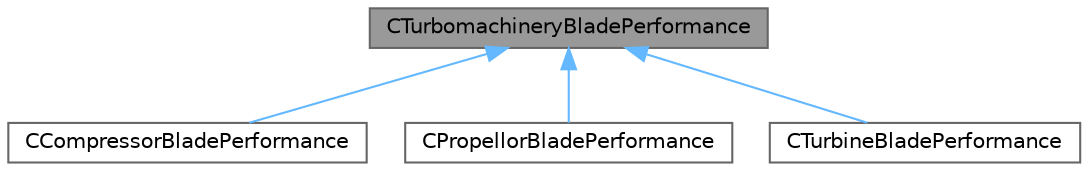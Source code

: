 digraph "CTurbomachineryBladePerformance"
{
 // LATEX_PDF_SIZE
  bgcolor="transparent";
  edge [fontname=Helvetica,fontsize=10,labelfontname=Helvetica,labelfontsize=10];
  node [fontname=Helvetica,fontsize=10,shape=box,height=0.2,width=0.4];
  Node1 [id="Node000001",label="CTurbomachineryBladePerformance",height=0.2,width=0.4,color="gray40", fillcolor="grey60", style="filled", fontcolor="black",tooltip="Class containing additional states and performance calculation routines for blades in different turbo..."];
  Node1 -> Node2 [id="edge1_Node000001_Node000002",dir="back",color="steelblue1",style="solid",tooltip=" "];
  Node2 [id="Node000002",label="CCompressorBladePerformance",height=0.2,width=0.4,color="gray40", fillcolor="white", style="filled",URL="$classCCompressorBladePerformance.html",tooltip=" "];
  Node1 -> Node3 [id="edge2_Node000001_Node000003",dir="back",color="steelblue1",style="solid",tooltip=" "];
  Node3 [id="Node000003",label="CPropellorBladePerformance",height=0.2,width=0.4,color="gray40", fillcolor="white", style="filled",URL="$classCPropellorBladePerformance.html",tooltip=" "];
  Node1 -> Node4 [id="edge3_Node000001_Node000004",dir="back",color="steelblue1",style="solid",tooltip=" "];
  Node4 [id="Node000004",label="CTurbineBladePerformance",height=0.2,width=0.4,color="gray40", fillcolor="white", style="filled",URL="$classCTurbineBladePerformance.html",tooltip=" "];
}
